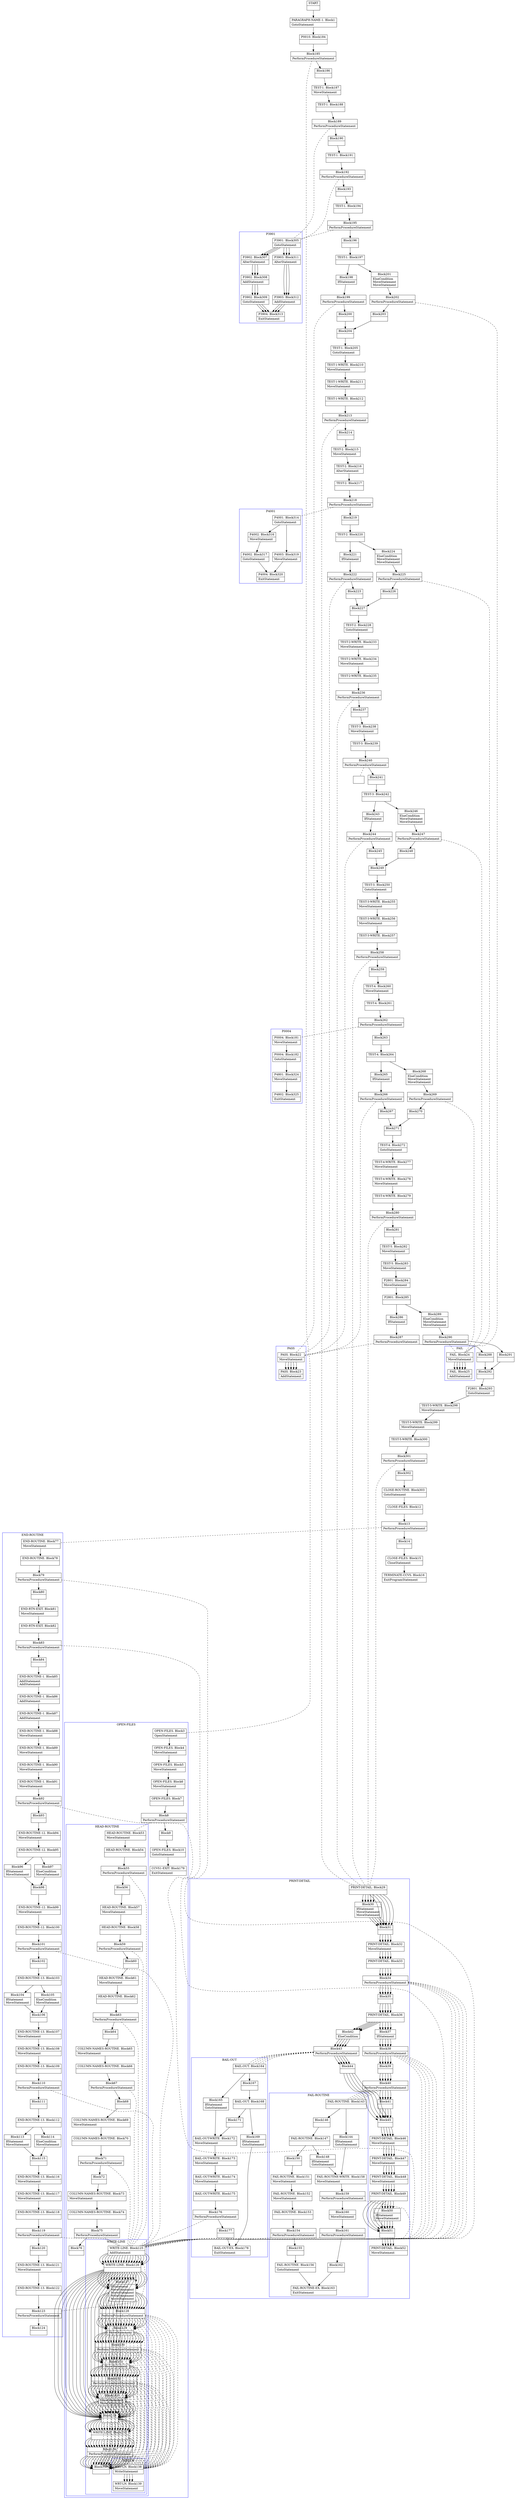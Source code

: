 digraph Cfg {
compound=true;
node [
shape = "record"
]

edge [
arrowtail = "empty"
]
Block0 [
label = "{START|}"
]
Block1 [
label = "{PARAGRAPH-NAME-1. Block1|GotoStatement\l}"
]
Block184 [
label = "{P0010. Block184|}"
]
Block185 [
label = "{Block185|PerformProcedureStatement\l}"
]
subgraph cluster_29{
color = blue;
label = "OPEN-FILES";
Block3 [
label = "{OPEN-FILES. Block3|OpenStatement\l}"
]
Block4 [
label = "{OPEN-FILES. Block4|MoveStatement\l}"
]
Block5 [
label = "{OPEN-FILES. Block5|MoveStatement\l}"
]
Block6 [
label = "{OPEN-FILES. Block6|MoveStatement\l}"
]
Block7 [
label = "{OPEN-FILES. Block7|}"
]
Block8 [
label = "{Block8|PerformProcedureStatement\l}"
]
subgraph cluster_1{
color = blue;
label = "HEAD-ROUTINE";
Block53 [
label = "{HEAD-ROUTINE. Block53|MoveStatement\l}"
]
Block54 [
label = "{HEAD-ROUTINE. Block54|}"
]
Block55 [
label = "{Block55|PerformProcedureStatement\l}"
]
subgraph cluster_7{
color = blue;
label = "WRITE-LINE";
Block125 [
label = "{WRITE-LINE. Block125|AddStatement\l}"
]
Block126 [
label = "{WRITE-LINE. Block126|}"
]
Block127 [
label = "{Block127|IfStatement\lMoveStatement\lMoveStatement\lWriteStatement\lMoveStatement\l}"
]
Block128 [
label = "{Block128|PerformProcedureStatement\l}"
]
subgraph cluster_20{
color = blue;
label = "WRT-LN";
Block138 [
label = "{WRT-LN. Block138|WriteStatement\l}"
]
Block139 [
label = "{WRT-LN. Block139|MoveStatement\l}"
]
Block138 -> Block139

}
Block128 -> Block138 [style=dashed, arrowhead=none]

Block129 [
label = "{Block129|MoveStatement\l}"
]
Block130 [
label = "{Block130|PerformProcedureStatement\l}"
]
subgraph cluster_21{
color = blue;
label = "WRT-LN";
Block138 [
label = "{WRT-LN. Block138|WriteStatement\l}"
]
Block139 [
label = "{WRT-LN. Block139|MoveStatement\l}"
]
Block138 -> Block139

}
Block130 -> Block138 [style=dashed, arrowhead=none]

Block131 [
label = "{Block131|MoveStatement\l}"
]
Block132 [
label = "{Block132|PerformProcedureStatement\l}"
]
subgraph cluster_22{
color = blue;
label = "WRT-LN";
Block138 [
label = "{WRT-LN. Block138|WriteStatement\l}"
]
Block139 [
label = "{WRT-LN. Block139|MoveStatement\l}"
]
Block138 -> Block139

}
Block132 -> Block138 [style=dashed, arrowhead=none]

Block133 [
label = "{Block133|MoveStatement\lMoveStatement\l}"
]
Block134 [
label = "{Block134|}"
]
Block135 [
label = "{WRITE-LINE. Block135|}"
]
Block136 [
label = "{Block136|PerformProcedureStatement\l}"
]
subgraph cluster_23{
color = blue;
label = "WRT-LN";
Block138 [
label = "{WRT-LN. Block138|WriteStatement\l}"
]
Block139 [
label = "{WRT-LN. Block139|MoveStatement\l}"
]
Block138 -> Block139

}
Block136 -> Block138 [style=dashed, arrowhead=none]

Block137 [
label = "{Block137|}"
]
Block125 -> Block126
Block126 -> Block127
Block126 -> Block134
Block127 -> Block128
Block128 -> Block129
Block129 -> Block130
Block130 -> Block131
Block131 -> Block132
Block132 -> Block133
Block133 -> Block134
Block134 -> Block135
Block135 -> Block136
Block136 -> Block137

}
Block55 -> Block125 [style=dashed, arrowhead=none]

Block56 [
label = "{Block56|}"
]
Block57 [
label = "{HEAD-ROUTINE. Block57|MoveStatement\l}"
]
Block58 [
label = "{HEAD-ROUTINE. Block58|}"
]
Block59 [
label = "{Block59|PerformProcedureStatement\l}"
]
subgraph cluster_8{
color = blue;
label = "WRITE-LINE";
Block125 [
label = "{WRITE-LINE. Block125|AddStatement\l}"
]
Block126 [
label = "{WRITE-LINE. Block126|}"
]
Block127 [
label = "{Block127|IfStatement\lMoveStatement\lMoveStatement\lWriteStatement\lMoveStatement\l}"
]
Block128 [
label = "{Block128|PerformProcedureStatement\l}"
]
Block128 -> Block138 [style=dashed, arrowhead=none]

Block129 [
label = "{Block129|MoveStatement\l}"
]
Block130 [
label = "{Block130|PerformProcedureStatement\l}"
]
Block130 -> Block138 [style=dashed, arrowhead=none]

Block131 [
label = "{Block131|MoveStatement\l}"
]
Block132 [
label = "{Block132|PerformProcedureStatement\l}"
]
Block132 -> Block138 [style=dashed, arrowhead=none]

Block133 [
label = "{Block133|MoveStatement\lMoveStatement\l}"
]
Block134 [
label = "{Block134|}"
]
Block135 [
label = "{WRITE-LINE. Block135|}"
]
Block136 [
label = "{Block136|PerformProcedureStatement\l}"
]
Block136 -> Block138 [style=dashed, arrowhead=none]

Block137 [
label = "{Block137|}"
]
Block125 -> Block126
Block126 -> Block127
Block126 -> Block134
Block127 -> Block128
Block128 -> Block129
Block129 -> Block130
Block130 -> Block131
Block131 -> Block132
Block132 -> Block133
Block133 -> Block134
Block134 -> Block135
Block135 -> Block136
Block136 -> Block137

}
Block59 -> Block125 [style=dashed, arrowhead=none]

Block60 [
label = "{Block60|}"
]
Block61 [
label = "{HEAD-ROUTINE. Block61|MoveStatement\l}"
]
Block62 [
label = "{HEAD-ROUTINE. Block62|}"
]
Block63 [
label = "{Block63|PerformProcedureStatement\l}"
]
subgraph cluster_9{
color = blue;
label = "WRITE-LINE";
Block125 [
label = "{WRITE-LINE. Block125|AddStatement\l}"
]
Block126 [
label = "{WRITE-LINE. Block126|}"
]
Block127 [
label = "{Block127|IfStatement\lMoveStatement\lMoveStatement\lWriteStatement\lMoveStatement\l}"
]
Block128 [
label = "{Block128|PerformProcedureStatement\l}"
]
Block128 -> Block138 [style=dashed, arrowhead=none]

Block129 [
label = "{Block129|MoveStatement\l}"
]
Block130 [
label = "{Block130|PerformProcedureStatement\l}"
]
Block130 -> Block138 [style=dashed, arrowhead=none]

Block131 [
label = "{Block131|MoveStatement\l}"
]
Block132 [
label = "{Block132|PerformProcedureStatement\l}"
]
Block132 -> Block138 [style=dashed, arrowhead=none]

Block133 [
label = "{Block133|MoveStatement\lMoveStatement\l}"
]
Block134 [
label = "{Block134|}"
]
Block135 [
label = "{WRITE-LINE. Block135|}"
]
Block136 [
label = "{Block136|PerformProcedureStatement\l}"
]
Block136 -> Block138 [style=dashed, arrowhead=none]

Block137 [
label = "{Block137|}"
]
Block125 -> Block126
Block126 -> Block127
Block126 -> Block134
Block127 -> Block128
Block128 -> Block129
Block129 -> Block130
Block130 -> Block131
Block131 -> Block132
Block132 -> Block133
Block133 -> Block134
Block134 -> Block135
Block135 -> Block136
Block136 -> Block137

}
Block63 -> Block125 [style=dashed, arrowhead=none]

Block64 [
label = "{Block64|}"
]
Block65 [
label = "{COLUMN-NAMES-ROUTINE. Block65|MoveStatement\l}"
]
Block66 [
label = "{COLUMN-NAMES-ROUTINE. Block66|}"
]
Block67 [
label = "{Block67|PerformProcedureStatement\l}"
]
subgraph cluster_10{
color = blue;
label = "WRITE-LINE";
Block125 [
label = "{WRITE-LINE. Block125|AddStatement\l}"
]
Block126 [
label = "{WRITE-LINE. Block126|}"
]
Block127 [
label = "{Block127|IfStatement\lMoveStatement\lMoveStatement\lWriteStatement\lMoveStatement\l}"
]
Block128 [
label = "{Block128|PerformProcedureStatement\l}"
]
Block128 -> Block138 [style=dashed, arrowhead=none]

Block129 [
label = "{Block129|MoveStatement\l}"
]
Block130 [
label = "{Block130|PerformProcedureStatement\l}"
]
Block130 -> Block138 [style=dashed, arrowhead=none]

Block131 [
label = "{Block131|MoveStatement\l}"
]
Block132 [
label = "{Block132|PerformProcedureStatement\l}"
]
Block132 -> Block138 [style=dashed, arrowhead=none]

Block133 [
label = "{Block133|MoveStatement\lMoveStatement\l}"
]
Block134 [
label = "{Block134|}"
]
Block135 [
label = "{WRITE-LINE. Block135|}"
]
Block136 [
label = "{Block136|PerformProcedureStatement\l}"
]
Block136 -> Block138 [style=dashed, arrowhead=none]

Block137 [
label = "{Block137|}"
]
Block125 -> Block126
Block126 -> Block127
Block126 -> Block134
Block127 -> Block128
Block128 -> Block129
Block129 -> Block130
Block130 -> Block131
Block131 -> Block132
Block132 -> Block133
Block133 -> Block134
Block134 -> Block135
Block135 -> Block136
Block136 -> Block137

}
Block67 -> Block125 [style=dashed, arrowhead=none]

Block68 [
label = "{Block68|}"
]
Block69 [
label = "{COLUMN-NAMES-ROUTINE. Block69|MoveStatement\l}"
]
Block70 [
label = "{COLUMN-NAMES-ROUTINE. Block70|}"
]
Block71 [
label = "{Block71|PerformProcedureStatement\l}"
]
subgraph cluster_11{
color = blue;
label = "WRITE-LINE";
Block125 [
label = "{WRITE-LINE. Block125|AddStatement\l}"
]
Block126 [
label = "{WRITE-LINE. Block126|}"
]
Block127 [
label = "{Block127|IfStatement\lMoveStatement\lMoveStatement\lWriteStatement\lMoveStatement\l}"
]
Block128 [
label = "{Block128|PerformProcedureStatement\l}"
]
Block128 -> Block138 [style=dashed, arrowhead=none]

Block129 [
label = "{Block129|MoveStatement\l}"
]
Block130 [
label = "{Block130|PerformProcedureStatement\l}"
]
Block130 -> Block138 [style=dashed, arrowhead=none]

Block131 [
label = "{Block131|MoveStatement\l}"
]
Block132 [
label = "{Block132|PerformProcedureStatement\l}"
]
Block132 -> Block138 [style=dashed, arrowhead=none]

Block133 [
label = "{Block133|MoveStatement\lMoveStatement\l}"
]
Block134 [
label = "{Block134|}"
]
Block135 [
label = "{WRITE-LINE. Block135|}"
]
Block136 [
label = "{Block136|PerformProcedureStatement\l}"
]
Block136 -> Block138 [style=dashed, arrowhead=none]

Block137 [
label = "{Block137|}"
]
Block125 -> Block126
Block126 -> Block127
Block126 -> Block134
Block127 -> Block128
Block128 -> Block129
Block129 -> Block130
Block130 -> Block131
Block131 -> Block132
Block132 -> Block133
Block133 -> Block134
Block134 -> Block135
Block135 -> Block136
Block136 -> Block137

}
Block71 -> Block125 [style=dashed, arrowhead=none]

Block72 [
label = "{Block72|}"
]
Block73 [
label = "{COLUMN-NAMES-ROUTINE. Block73|MoveStatement\l}"
]
Block74 [
label = "{COLUMN-NAMES-ROUTINE. Block74|}"
]
Block75 [
label = "{Block75|PerformProcedureStatement\l}"
]
subgraph cluster_12{
color = blue;
label = "WRITE-LINE";
Block125 [
label = "{WRITE-LINE. Block125|AddStatement\l}"
]
Block126 [
label = "{WRITE-LINE. Block126|}"
]
Block127 [
label = "{Block127|IfStatement\lMoveStatement\lMoveStatement\lWriteStatement\lMoveStatement\l}"
]
Block128 [
label = "{Block128|PerformProcedureStatement\l}"
]
Block128 -> Block138 [style=dashed, arrowhead=none]

Block129 [
label = "{Block129|MoveStatement\l}"
]
Block130 [
label = "{Block130|PerformProcedureStatement\l}"
]
Block130 -> Block138 [style=dashed, arrowhead=none]

Block131 [
label = "{Block131|MoveStatement\l}"
]
Block132 [
label = "{Block132|PerformProcedureStatement\l}"
]
Block132 -> Block138 [style=dashed, arrowhead=none]

Block133 [
label = "{Block133|MoveStatement\lMoveStatement\l}"
]
Block134 [
label = "{Block134|}"
]
Block135 [
label = "{WRITE-LINE. Block135|}"
]
Block136 [
label = "{Block136|PerformProcedureStatement\l}"
]
Block136 -> Block138 [style=dashed, arrowhead=none]

Block137 [
label = "{Block137|}"
]
Block125 -> Block126
Block126 -> Block127
Block126 -> Block134
Block127 -> Block128
Block128 -> Block129
Block129 -> Block130
Block130 -> Block131
Block131 -> Block132
Block132 -> Block133
Block133 -> Block134
Block134 -> Block135
Block135 -> Block136
Block136 -> Block137

}
Block75 -> Block125 [style=dashed, arrowhead=none]

Block76 [
label = "{Block76|}"
]
Block53 -> Block54
Block54 -> Block55
Block55 -> Block56
Block56 -> Block57
Block57 -> Block58
Block58 -> Block59
Block59 -> Block60
Block60 -> Block61
Block61 -> Block62
Block62 -> Block63
Block63 -> Block64
Block64 -> Block65
Block65 -> Block66
Block66 -> Block67
Block67 -> Block68
Block68 -> Block69
Block69 -> Block70
Block70 -> Block71
Block71 -> Block72
Block72 -> Block73
Block73 -> Block74
Block74 -> Block75
Block75 -> Block76

}
Block8 -> Block53 [style=dashed, arrowhead=none]

Block9 [
label = "{Block9|}"
]
Block10 [
label = "{OPEN-FILES. Block10|GotoStatement\l}"
]
Block179 [
label = "{CCVS1-EXIT. Block179|ExitStatement\l}"
]
Block3 -> Block4
Block4 -> Block5
Block5 -> Block6
Block6 -> Block7
Block7 -> Block8
Block8 -> Block9
Block9 -> Block10
Block10 -> Block179

}
Block185 -> Block3 [style=dashed, arrowhead=none]

Block186 [
label = "{Block186|}"
]
Block187 [
label = "{TEST-1. Block187|MoveStatement\l}"
]
Block188 [
label = "{TEST-1. Block188|}"
]
Block189 [
label = "{Block189|PerformProcedureStatement\l}"
]
subgraph cluster_30{
color = blue;
label = "P3901";
Block305 [
label = "{P3901. Block305|GotoStatement\l}"
]
Block307 [
label = "{P3902. Block307|AlterStatement\l}"
]
Block308 [
label = "{P3902. Block308|AddStatement\l}"
]
Block309 [
label = "{P3902. Block309|GotoStatement\l}"
]
Block313 [
label = "{P3904. Block313|ExitStatement\l}"
]
Block311 [
label = "{P3903. Block311|AlterStatement\l}"
]
Block312 [
label = "{P3903. Block312|AddStatement\l}"
]
Block305 -> Block307
Block305 -> Block311
Block307 -> Block308
Block308 -> Block309
Block309 -> Block313
Block311 -> Block312
Block312 -> Block313

}
Block189 -> Block305 [style=dashed, arrowhead=none]

Block190 [
label = "{Block190|}"
]
Block191 [
label = "{TEST-1. Block191|}"
]
Block192 [
label = "{Block192|PerformProcedureStatement\l}"
]
subgraph cluster_31{
color = blue;
label = "P3901";
Block305 [
label = "{P3901. Block305|GotoStatement\l}"
]
Block307 [
label = "{P3902. Block307|AlterStatement\l}"
]
Block308 [
label = "{P3902. Block308|AddStatement\l}"
]
Block309 [
label = "{P3902. Block309|GotoStatement\l}"
]
Block313 [
label = "{P3904. Block313|ExitStatement\l}"
]
Block311 [
label = "{P3903. Block311|AlterStatement\l}"
]
Block312 [
label = "{P3903. Block312|AddStatement\l}"
]
Block305 -> Block307
Block305 -> Block311
Block307 -> Block308
Block308 -> Block309
Block309 -> Block313
Block311 -> Block312
Block312 -> Block313

}
Block192 -> Block305 [style=dashed, arrowhead=none]

Block193 [
label = "{Block193|}"
]
Block194 [
label = "{TEST-1. Block194|}"
]
Block195 [
label = "{Block195|PerformProcedureStatement\l}"
]
subgraph cluster_32{
color = blue;
label = "P3901";
Block305 [
label = "{P3901. Block305|GotoStatement\l}"
]
Block307 [
label = "{P3902. Block307|AlterStatement\l}"
]
Block308 [
label = "{P3902. Block308|AddStatement\l}"
]
Block309 [
label = "{P3902. Block309|GotoStatement\l}"
]
Block313 [
label = "{P3904. Block313|ExitStatement\l}"
]
Block311 [
label = "{P3903. Block311|AlterStatement\l}"
]
Block312 [
label = "{P3903. Block312|AddStatement\l}"
]
Block305 -> Block307
Block305 -> Block311
Block307 -> Block308
Block308 -> Block309
Block309 -> Block313
Block311 -> Block312
Block312 -> Block313

}
Block195 -> Block305 [style=dashed, arrowhead=none]

Block196 [
label = "{Block196|}"
]
Block197 [
label = "{TEST-1. Block197|}"
]
Block198 [
label = "{Block198|IfStatement\l}"
]
Block199 [
label = "{Block199|PerformProcedureStatement\l}"
]
subgraph cluster_33{
color = blue;
label = "PASS";
Block22 [
label = "{PASS. Block22|MoveStatement\l}"
]
Block23 [
label = "{PASS. Block23|AddStatement\l}"
]
Block22 -> Block23

}
Block199 -> Block22 [style=dashed, arrowhead=none]

Block200 [
label = "{Block200|}"
]
Block204 [
label = "{Block204|}"
]
Block205 [
label = "{TEST-1. Block205|GotoStatement\l}"
]
Block210 [
label = "{TEST-1-WRITE. Block210|MoveStatement\l}"
]
Block211 [
label = "{TEST-1-WRITE. Block211|MoveStatement\l}"
]
Block212 [
label = "{TEST-1-WRITE. Block212|}"
]
Block213 [
label = "{Block213|PerformProcedureStatement\l}"
]
subgraph cluster_36{
color = blue;
label = "PRINT-DETAIL";
Block29 [
label = "{PRINT-DETAIL. Block29|}"
]
Block30 [
label = "{Block30|IfStatement\lMoveStatement\lMoveStatement\l}"
]
Block31 [
label = "{Block31|}"
]
Block32 [
label = "{PRINT-DETAIL. Block32|MoveStatement\l}"
]
Block33 [
label = "{PRINT-DETAIL. Block33|}"
]
Block34 [
label = "{Block34|PerformProcedureStatement\l}"
]
subgraph cluster_3{
color = blue;
label = "WRITE-LINE";
Block125 [
label = "{WRITE-LINE. Block125|AddStatement\l}"
]
Block126 [
label = "{WRITE-LINE. Block126|}"
]
Block127 [
label = "{Block127|IfStatement\lMoveStatement\lMoveStatement\lWriteStatement\lMoveStatement\l}"
]
Block128 [
label = "{Block128|PerformProcedureStatement\l}"
]
Block128 -> Block138 [style=dashed, arrowhead=none]

Block129 [
label = "{Block129|MoveStatement\l}"
]
Block130 [
label = "{Block130|PerformProcedureStatement\l}"
]
Block130 -> Block138 [style=dashed, arrowhead=none]

Block131 [
label = "{Block131|MoveStatement\l}"
]
Block132 [
label = "{Block132|PerformProcedureStatement\l}"
]
Block132 -> Block138 [style=dashed, arrowhead=none]

Block133 [
label = "{Block133|MoveStatement\lMoveStatement\l}"
]
Block134 [
label = "{Block134|}"
]
Block135 [
label = "{WRITE-LINE. Block135|}"
]
Block136 [
label = "{Block136|PerformProcedureStatement\l}"
]
Block136 -> Block138 [style=dashed, arrowhead=none]

Block137 [
label = "{Block137|}"
]
Block125 -> Block126
Block126 -> Block127
Block126 -> Block134
Block127 -> Block128
Block128 -> Block129
Block129 -> Block130
Block130 -> Block131
Block131 -> Block132
Block132 -> Block133
Block133 -> Block134
Block134 -> Block135
Block135 -> Block136
Block136 -> Block137

}
Block34 -> Block125 [style=dashed, arrowhead=none]

Block35 [
label = "{Block35|}"
]
Block36 [
label = "{PRINT-DETAIL. Block36|}"
]
Block37 [
label = "{Block37|IfStatement\l}"
]
Block38 [
label = "{Block38|PerformProcedureStatement\l}"
]
subgraph cluster_4{
color = blue;
label = "WRITE-LINE";
Block125 [
label = "{WRITE-LINE. Block125|AddStatement\l}"
]
Block126 [
label = "{WRITE-LINE. Block126|}"
]
Block127 [
label = "{Block127|IfStatement\lMoveStatement\lMoveStatement\lWriteStatement\lMoveStatement\l}"
]
Block128 [
label = "{Block128|PerformProcedureStatement\l}"
]
Block128 -> Block138 [style=dashed, arrowhead=none]

Block129 [
label = "{Block129|MoveStatement\l}"
]
Block130 [
label = "{Block130|PerformProcedureStatement\l}"
]
Block130 -> Block138 [style=dashed, arrowhead=none]

Block131 [
label = "{Block131|MoveStatement\l}"
]
Block132 [
label = "{Block132|PerformProcedureStatement\l}"
]
Block132 -> Block138 [style=dashed, arrowhead=none]

Block133 [
label = "{Block133|MoveStatement\lMoveStatement\l}"
]
Block134 [
label = "{Block134|}"
]
Block135 [
label = "{WRITE-LINE. Block135|}"
]
Block136 [
label = "{Block136|PerformProcedureStatement\l}"
]
Block136 -> Block138 [style=dashed, arrowhead=none]

Block137 [
label = "{Block137|}"
]
Block125 -> Block126
Block126 -> Block127
Block126 -> Block134
Block127 -> Block128
Block128 -> Block129
Block129 -> Block130
Block130 -> Block131
Block131 -> Block132
Block132 -> Block133
Block133 -> Block134
Block134 -> Block135
Block135 -> Block136
Block136 -> Block137

}
Block38 -> Block125 [style=dashed, arrowhead=none]

Block39 [
label = "{Block39|}"
]
Block40 [
label = "{Block40|PerformProcedureStatement\l}"
]
subgraph cluster_5{
color = blue;
label = "FAIL-ROUTINE";
Block143 [
label = "{FAIL-ROUTINE. Block143|}"
]
Block144 [
label = "{Block144|IfStatement\lGotoStatement\l}"
]
Block158 [
label = "{FAIL-ROUTINE-WRITE. Block158|MoveStatement\l}"
]
Block159 [
label = "{Block159|PerformProcedureStatement\l}"
]
subgraph cluster_26{
color = blue;
label = "WRITE-LINE";
Block125 [
label = "{WRITE-LINE. Block125|AddStatement\l}"
]
Block126 [
label = "{WRITE-LINE. Block126|}"
]
Block127 [
label = "{Block127|IfStatement\lMoveStatement\lMoveStatement\lWriteStatement\lMoveStatement\l}"
]
Block128 [
label = "{Block128|PerformProcedureStatement\l}"
]
Block128 -> Block138 [style=dashed, arrowhead=none]

Block129 [
label = "{Block129|MoveStatement\l}"
]
Block130 [
label = "{Block130|PerformProcedureStatement\l}"
]
Block130 -> Block138 [style=dashed, arrowhead=none]

Block131 [
label = "{Block131|MoveStatement\l}"
]
Block132 [
label = "{Block132|PerformProcedureStatement\l}"
]
Block132 -> Block138 [style=dashed, arrowhead=none]

Block133 [
label = "{Block133|MoveStatement\lMoveStatement\l}"
]
Block134 [
label = "{Block134|}"
]
Block135 [
label = "{WRITE-LINE. Block135|}"
]
Block136 [
label = "{Block136|PerformProcedureStatement\l}"
]
Block136 -> Block138 [style=dashed, arrowhead=none]

Block137 [
label = "{Block137|}"
]
Block125 -> Block126
Block126 -> Block127
Block126 -> Block134
Block127 -> Block128
Block128 -> Block129
Block129 -> Block130
Block130 -> Block131
Block131 -> Block132
Block132 -> Block133
Block133 -> Block134
Block134 -> Block135
Block135 -> Block136
Block136 -> Block137

}
Block159 -> Block125 [style=dashed, arrowhead=none]

Block160 [
label = "{Block160|MoveStatement\l}"
]
Block161 [
label = "{Block161|PerformProcedureStatement\l}"
]
subgraph cluster_27{
color = blue;
label = "WRITE-LINE";
Block125 [
label = "{WRITE-LINE. Block125|AddStatement\l}"
]
Block126 [
label = "{WRITE-LINE. Block126|}"
]
Block127 [
label = "{Block127|IfStatement\lMoveStatement\lMoveStatement\lWriteStatement\lMoveStatement\l}"
]
Block128 [
label = "{Block128|PerformProcedureStatement\l}"
]
Block128 -> Block138 [style=dashed, arrowhead=none]

Block129 [
label = "{Block129|MoveStatement\l}"
]
Block130 [
label = "{Block130|PerformProcedureStatement\l}"
]
Block130 -> Block138 [style=dashed, arrowhead=none]

Block131 [
label = "{Block131|MoveStatement\l}"
]
Block132 [
label = "{Block132|PerformProcedureStatement\l}"
]
Block132 -> Block138 [style=dashed, arrowhead=none]

Block133 [
label = "{Block133|MoveStatement\lMoveStatement\l}"
]
Block134 [
label = "{Block134|}"
]
Block135 [
label = "{WRITE-LINE. Block135|}"
]
Block136 [
label = "{Block136|PerformProcedureStatement\l}"
]
Block136 -> Block138 [style=dashed, arrowhead=none]

Block137 [
label = "{Block137|}"
]
Block125 -> Block126
Block126 -> Block127
Block126 -> Block134
Block127 -> Block128
Block128 -> Block129
Block129 -> Block130
Block130 -> Block131
Block131 -> Block132
Block132 -> Block133
Block133 -> Block134
Block134 -> Block135
Block135 -> Block136
Block136 -> Block137

}
Block161 -> Block125 [style=dashed, arrowhead=none]

Block162 [
label = "{Block162|}"
]
Block163 [
label = "{FAIL-ROUTINE-EX. Block163|ExitStatement\l}"
]
Block146 [
label = "{Block146|}"
]
Block147 [
label = "{FAIL-ROUTINE. Block147|}"
]
Block148 [
label = "{Block148|IfStatement\lGotoStatement\l}"
]
Block150 [
label = "{Block150|}"
]
Block151 [
label = "{FAIL-ROUTINE. Block151|MoveStatement\l}"
]
Block152 [
label = "{FAIL-ROUTINE. Block152|MoveStatement\l}"
]
Block153 [
label = "{FAIL-ROUTINE. Block153|}"
]
Block154 [
label = "{Block154|PerformProcedureStatement\l}"
]
subgraph cluster_25{
color = blue;
label = "WRITE-LINE";
Block125 [
label = "{WRITE-LINE. Block125|AddStatement\l}"
]
Block126 [
label = "{WRITE-LINE. Block126|}"
]
Block127 [
label = "{Block127|IfStatement\lMoveStatement\lMoveStatement\lWriteStatement\lMoveStatement\l}"
]
Block128 [
label = "{Block128|PerformProcedureStatement\l}"
]
Block128 -> Block138 [style=dashed, arrowhead=none]

Block129 [
label = "{Block129|MoveStatement\l}"
]
Block130 [
label = "{Block130|PerformProcedureStatement\l}"
]
Block130 -> Block138 [style=dashed, arrowhead=none]

Block131 [
label = "{Block131|MoveStatement\l}"
]
Block132 [
label = "{Block132|PerformProcedureStatement\l}"
]
Block132 -> Block138 [style=dashed, arrowhead=none]

Block133 [
label = "{Block133|MoveStatement\lMoveStatement\l}"
]
Block134 [
label = "{Block134|}"
]
Block135 [
label = "{WRITE-LINE. Block135|}"
]
Block136 [
label = "{Block136|PerformProcedureStatement\l}"
]
Block136 -> Block138 [style=dashed, arrowhead=none]

Block137 [
label = "{Block137|}"
]
Block125 -> Block126
Block126 -> Block127
Block126 -> Block134
Block127 -> Block128
Block128 -> Block129
Block129 -> Block130
Block130 -> Block131
Block131 -> Block132
Block132 -> Block133
Block133 -> Block134
Block134 -> Block135
Block135 -> Block136
Block136 -> Block137

}
Block154 -> Block125 [style=dashed, arrowhead=none]

Block155 [
label = "{Block155|}"
]
Block156 [
label = "{FAIL-ROUTINE. Block156|GotoStatement\l}"
]
Block143 -> Block144
Block143 -> Block146
Block144 -> Block158
Block158 -> Block159
Block159 -> Block160
Block160 -> Block161
Block161 -> Block162
Block162 -> Block163
Block146 -> Block147
Block147 -> Block148
Block147 -> Block150
Block148 -> Block158
Block150 -> Block151
Block151 -> Block152
Block152 -> Block153
Block153 -> Block154
Block154 -> Block155
Block155 -> Block156
Block156 -> Block163

}
Block40 -> Block143 [style=dashed, arrowhead=none]

Block41 [
label = "{Block41|}"
]
Block45 [
label = "{Block45|}"
]
Block46 [
label = "{PRINT-DETAIL. Block46|MoveStatement\l}"
]
Block47 [
label = "{PRINT-DETAIL. Block47|MoveStatement\l}"
]
Block48 [
label = "{PRINT-DETAIL. Block48|MoveStatement\l}"
]
Block49 [
label = "{PRINT-DETAIL. Block49|}"
]
Block50 [
label = "{Block50|IfStatement\lMoveStatement\l}"
]
Block51 [
label = "{Block51|}"
]
Block52 [
label = "{PRINT-DETAIL. Block52|MoveStatement\l}"
]
Block42 [
label = "{Block42|ElseCondition\l}"
]
Block43 [
label = "{Block43|PerformProcedureStatement\l}"
]
subgraph cluster_6{
color = blue;
label = "BAIL-OUT";
Block164 [
label = "{BAIL-OUT. Block164|}"
]
Block165 [
label = "{Block165|IfStatement\lGotoStatement\l}"
]
Block172 [
label = "{BAIL-OUT-WRITE. Block172|MoveStatement\l}"
]
Block173 [
label = "{BAIL-OUT-WRITE. Block173|MoveStatement\l}"
]
Block174 [
label = "{BAIL-OUT-WRITE. Block174|MoveStatement\l}"
]
Block175 [
label = "{BAIL-OUT-WRITE. Block175|}"
]
Block176 [
label = "{Block176|PerformProcedureStatement\l}"
]
subgraph cluster_28{
color = blue;
label = "WRITE-LINE";
Block125 [
label = "{WRITE-LINE. Block125|AddStatement\l}"
]
Block126 [
label = "{WRITE-LINE. Block126|}"
]
Block127 [
label = "{Block127|IfStatement\lMoveStatement\lMoveStatement\lWriteStatement\lMoveStatement\l}"
]
Block128 [
label = "{Block128|PerformProcedureStatement\l}"
]
Block128 -> Block138 [style=dashed, arrowhead=none]

Block129 [
label = "{Block129|MoveStatement\l}"
]
Block130 [
label = "{Block130|PerformProcedureStatement\l}"
]
Block130 -> Block138 [style=dashed, arrowhead=none]

Block131 [
label = "{Block131|MoveStatement\l}"
]
Block132 [
label = "{Block132|PerformProcedureStatement\l}"
]
Block132 -> Block138 [style=dashed, arrowhead=none]

Block133 [
label = "{Block133|MoveStatement\lMoveStatement\l}"
]
Block134 [
label = "{Block134|}"
]
Block135 [
label = "{WRITE-LINE. Block135|}"
]
Block136 [
label = "{Block136|PerformProcedureStatement\l}"
]
Block136 -> Block138 [style=dashed, arrowhead=none]

Block137 [
label = "{Block137|}"
]
Block125 -> Block126
Block126 -> Block127
Block126 -> Block134
Block127 -> Block128
Block128 -> Block129
Block129 -> Block130
Block130 -> Block131
Block131 -> Block132
Block132 -> Block133
Block133 -> Block134
Block134 -> Block135
Block135 -> Block136
Block136 -> Block137

}
Block176 -> Block125 [style=dashed, arrowhead=none]

Block177 [
label = "{Block177|}"
]
Block178 [
label = "{BAIL-OUT-EX. Block178|ExitStatement\l}"
]
Block167 [
label = "{Block167|}"
]
Block168 [
label = "{BAIL-OUT. Block168|}"
]
Block169 [
label = "{Block169|IfStatement\lGotoStatement\l}"
]
Block171 [
label = "{Block171|}"
]
Block164 -> Block165
Block164 -> Block167
Block165 -> Block172
Block172 -> Block173
Block173 -> Block174
Block174 -> Block175
Block175 -> Block176
Block176 -> Block177
Block177 -> Block178
Block167 -> Block168
Block168 -> Block169
Block168 -> Block171
Block169 -> Block178
Block171 -> Block172

}
Block43 -> Block164 [style=dashed, arrowhead=none]

Block44 [
label = "{Block44|}"
]
Block29 -> Block30
Block29 -> Block31
Block30 -> Block31
Block31 -> Block32
Block32 -> Block33
Block33 -> Block34
Block34 -> Block35
Block35 -> Block36
Block36 -> Block37
Block36 -> Block42
Block37 -> Block38
Block38 -> Block39
Block39 -> Block40
Block40 -> Block41
Block41 -> Block45
Block45 -> Block46
Block46 -> Block47
Block47 -> Block48
Block48 -> Block49
Block49 -> Block50
Block49 -> Block51
Block50 -> Block51
Block51 -> Block52
Block42 -> Block43
Block43 -> Block44
Block44 -> Block45

}
Block213 -> Block29 [style=dashed, arrowhead=none]

Block214 [
label = "{Block214|}"
]
Block215 [
label = "{TEST-2. Block215|MoveStatement\l}"
]
Block216 [
label = "{TEST-2. Block216|AlterStatement\l}"
]
Block217 [
label = "{TEST-2. Block217|}"
]
Block218 [
label = "{Block218|PerformProcedureStatement\l}"
]
subgraph cluster_37{
color = blue;
label = "P4001";
Block314 [
label = "{P4001. Block314|GotoStatement\l}"
]
Block316 [
label = "{P4002. Block316|MoveStatement\l}"
]
Block317 [
label = "{P4002. Block317|GotoStatement\l}"
]
Block320 [
label = "{P4004. Block320|ExitStatement\l}"
]
Block319 [
label = "{P4003. Block319|MoveStatement\l}"
]
Block314 -> Block316
Block314 -> Block319
Block316 -> Block317
Block317 -> Block320
Block319 -> Block320

}
Block218 -> Block314 [style=dashed, arrowhead=none]

Block219 [
label = "{Block219|}"
]
Block220 [
label = "{TEST-2. Block220|}"
]
Block221 [
label = "{Block221|IfStatement\l}"
]
Block222 [
label = "{Block222|PerformProcedureStatement\l}"
]
subgraph cluster_38{
color = blue;
label = "PASS";
Block22 [
label = "{PASS. Block22|MoveStatement\l}"
]
Block23 [
label = "{PASS. Block23|AddStatement\l}"
]
Block22 -> Block23

}
Block222 -> Block22 [style=dashed, arrowhead=none]

Block223 [
label = "{Block223|}"
]
Block227 [
label = "{Block227|}"
]
Block228 [
label = "{TEST-2. Block228|GotoStatement\l}"
]
Block233 [
label = "{TEST-2-WRITE. Block233|MoveStatement\l}"
]
Block234 [
label = "{TEST-2-WRITE. Block234|MoveStatement\l}"
]
Block235 [
label = "{TEST-2-WRITE. Block235|}"
]
Block236 [
label = "{Block236|PerformProcedureStatement\l}"
]
subgraph cluster_41{
color = blue;
label = "PRINT-DETAIL";
Block29 [
label = "{PRINT-DETAIL. Block29|}"
]
Block30 [
label = "{Block30|IfStatement\lMoveStatement\lMoveStatement\l}"
]
Block31 [
label = "{Block31|}"
]
Block32 [
label = "{PRINT-DETAIL. Block32|MoveStatement\l}"
]
Block33 [
label = "{PRINT-DETAIL. Block33|}"
]
Block34 [
label = "{Block34|PerformProcedureStatement\l}"
]
Block34 -> Block125 [style=dashed, arrowhead=none]

Block35 [
label = "{Block35|}"
]
Block36 [
label = "{PRINT-DETAIL. Block36|}"
]
Block37 [
label = "{Block37|IfStatement\l}"
]
Block38 [
label = "{Block38|PerformProcedureStatement\l}"
]
Block38 -> Block125 [style=dashed, arrowhead=none]

Block39 [
label = "{Block39|}"
]
Block40 [
label = "{Block40|PerformProcedureStatement\l}"
]
Block40 -> Block143 [style=dashed, arrowhead=none]

Block41 [
label = "{Block41|}"
]
Block45 [
label = "{Block45|}"
]
Block46 [
label = "{PRINT-DETAIL. Block46|MoveStatement\l}"
]
Block47 [
label = "{PRINT-DETAIL. Block47|MoveStatement\l}"
]
Block48 [
label = "{PRINT-DETAIL. Block48|MoveStatement\l}"
]
Block49 [
label = "{PRINT-DETAIL. Block49|}"
]
Block50 [
label = "{Block50|IfStatement\lMoveStatement\l}"
]
Block51 [
label = "{Block51|}"
]
Block52 [
label = "{PRINT-DETAIL. Block52|MoveStatement\l}"
]
Block42 [
label = "{Block42|ElseCondition\l}"
]
Block43 [
label = "{Block43|PerformProcedureStatement\l}"
]
Block43 -> Block164 [style=dashed, arrowhead=none]

Block44 [
label = "{Block44|}"
]
Block29 -> Block30
Block29 -> Block31
Block30 -> Block31
Block31 -> Block32
Block32 -> Block33
Block33 -> Block34
Block34 -> Block35
Block35 -> Block36
Block36 -> Block37
Block36 -> Block42
Block37 -> Block38
Block38 -> Block39
Block39 -> Block40
Block40 -> Block41
Block41 -> Block45
Block45 -> Block46
Block46 -> Block47
Block47 -> Block48
Block48 -> Block49
Block49 -> Block50
Block49 -> Block51
Block50 -> Block51
Block51 -> Block52
Block42 -> Block43
Block43 -> Block44
Block44 -> Block45

}
Block236 -> Block29 [style=dashed, arrowhead=none]

Block237 [
label = "{Block237|}"
]
Block238 [
label = "{TEST-3. Block238|MoveStatement\l}"
]
Block239 [
label = "{TEST-3. Block239|}"
]
Block240 [
label = "{Block240|PerformProcedureStatement\l}"
]
subgraph cluster_42{
color = blue;
}
Block240 -> "" [style=dashed, arrowhead=none]

Block241 [
label = "{Block241|}"
]
Block242 [
label = "{TEST-3. Block242|}"
]
Block243 [
label = "{Block243|IfStatement\l}"
]
Block244 [
label = "{Block244|PerformProcedureStatement\l}"
]
subgraph cluster_43{
color = blue;
label = "PASS";
Block22 [
label = "{PASS. Block22|MoveStatement\l}"
]
Block23 [
label = "{PASS. Block23|AddStatement\l}"
]
Block22 -> Block23

}
Block244 -> Block22 [style=dashed, arrowhead=none]

Block245 [
label = "{Block245|}"
]
Block249 [
label = "{Block249|}"
]
Block250 [
label = "{TEST-3. Block250|GotoStatement\l}"
]
Block255 [
label = "{TEST-3-WRITE. Block255|MoveStatement\l}"
]
Block256 [
label = "{TEST-3-WRITE. Block256|MoveStatement\l}"
]
Block257 [
label = "{TEST-3-WRITE. Block257|}"
]
Block258 [
label = "{Block258|PerformProcedureStatement\l}"
]
subgraph cluster_46{
color = blue;
label = "PRINT-DETAIL";
Block29 [
label = "{PRINT-DETAIL. Block29|}"
]
Block30 [
label = "{Block30|IfStatement\lMoveStatement\lMoveStatement\l}"
]
Block31 [
label = "{Block31|}"
]
Block32 [
label = "{PRINT-DETAIL. Block32|MoveStatement\l}"
]
Block33 [
label = "{PRINT-DETAIL. Block33|}"
]
Block34 [
label = "{Block34|PerformProcedureStatement\l}"
]
Block34 -> Block125 [style=dashed, arrowhead=none]

Block35 [
label = "{Block35|}"
]
Block36 [
label = "{PRINT-DETAIL. Block36|}"
]
Block37 [
label = "{Block37|IfStatement\l}"
]
Block38 [
label = "{Block38|PerformProcedureStatement\l}"
]
Block38 -> Block125 [style=dashed, arrowhead=none]

Block39 [
label = "{Block39|}"
]
Block40 [
label = "{Block40|PerformProcedureStatement\l}"
]
Block40 -> Block143 [style=dashed, arrowhead=none]

Block41 [
label = "{Block41|}"
]
Block45 [
label = "{Block45|}"
]
Block46 [
label = "{PRINT-DETAIL. Block46|MoveStatement\l}"
]
Block47 [
label = "{PRINT-DETAIL. Block47|MoveStatement\l}"
]
Block48 [
label = "{PRINT-DETAIL. Block48|MoveStatement\l}"
]
Block49 [
label = "{PRINT-DETAIL. Block49|}"
]
Block50 [
label = "{Block50|IfStatement\lMoveStatement\l}"
]
Block51 [
label = "{Block51|}"
]
Block52 [
label = "{PRINT-DETAIL. Block52|MoveStatement\l}"
]
Block42 [
label = "{Block42|ElseCondition\l}"
]
Block43 [
label = "{Block43|PerformProcedureStatement\l}"
]
Block43 -> Block164 [style=dashed, arrowhead=none]

Block44 [
label = "{Block44|}"
]
Block29 -> Block30
Block29 -> Block31
Block30 -> Block31
Block31 -> Block32
Block32 -> Block33
Block33 -> Block34
Block34 -> Block35
Block35 -> Block36
Block36 -> Block37
Block36 -> Block42
Block37 -> Block38
Block38 -> Block39
Block39 -> Block40
Block40 -> Block41
Block41 -> Block45
Block45 -> Block46
Block46 -> Block47
Block47 -> Block48
Block48 -> Block49
Block49 -> Block50
Block49 -> Block51
Block50 -> Block51
Block51 -> Block52
Block42 -> Block43
Block43 -> Block44
Block44 -> Block45

}
Block258 -> Block29 [style=dashed, arrowhead=none]

Block259 [
label = "{Block259|}"
]
Block260 [
label = "{TEST-4. Block260|MoveStatement\l}"
]
Block261 [
label = "{TEST-4. Block261|}"
]
Block262 [
label = "{Block262|PerformProcedureStatement\l}"
]
subgraph cluster_47{
color = blue;
label = "P0004";
Block181 [
label = "{P0004. Block181|MoveStatement\l}"
]
Block182 [
label = "{P0004. Block182|GotoStatement\l}"
]
Block324 [
label = "{P4801. Block324|MoveStatement\l}"
]
Block325 [
label = "{P4802. Block325|ExitStatement\l}"
]
Block181 -> Block182
Block182 -> Block324
Block324 -> Block325

}
Block262 -> Block181 [style=dashed, arrowhead=none]

Block263 [
label = "{Block263|}"
]
Block264 [
label = "{TEST-4. Block264|}"
]
Block265 [
label = "{Block265|IfStatement\l}"
]
Block266 [
label = "{Block266|PerformProcedureStatement\l}"
]
subgraph cluster_48{
color = blue;
label = "PASS";
Block22 [
label = "{PASS. Block22|MoveStatement\l}"
]
Block23 [
label = "{PASS. Block23|AddStatement\l}"
]
Block22 -> Block23

}
Block266 -> Block22 [style=dashed, arrowhead=none]

Block267 [
label = "{Block267|}"
]
Block271 [
label = "{Block271|}"
]
Block272 [
label = "{TEST-4. Block272|GotoStatement\l}"
]
Block277 [
label = "{TEST-4-WRITE. Block277|MoveStatement\l}"
]
Block278 [
label = "{TEST-4-WRITE. Block278|MoveStatement\l}"
]
Block279 [
label = "{TEST-4-WRITE. Block279|}"
]
Block280 [
label = "{Block280|PerformProcedureStatement\l}"
]
subgraph cluster_51{
color = blue;
label = "PRINT-DETAIL";
Block29 [
label = "{PRINT-DETAIL. Block29|}"
]
Block30 [
label = "{Block30|IfStatement\lMoveStatement\lMoveStatement\l}"
]
Block31 [
label = "{Block31|}"
]
Block32 [
label = "{PRINT-DETAIL. Block32|MoveStatement\l}"
]
Block33 [
label = "{PRINT-DETAIL. Block33|}"
]
Block34 [
label = "{Block34|PerformProcedureStatement\l}"
]
Block34 -> Block125 [style=dashed, arrowhead=none]

Block35 [
label = "{Block35|}"
]
Block36 [
label = "{PRINT-DETAIL. Block36|}"
]
Block37 [
label = "{Block37|IfStatement\l}"
]
Block38 [
label = "{Block38|PerformProcedureStatement\l}"
]
Block38 -> Block125 [style=dashed, arrowhead=none]

Block39 [
label = "{Block39|}"
]
Block40 [
label = "{Block40|PerformProcedureStatement\l}"
]
Block40 -> Block143 [style=dashed, arrowhead=none]

Block41 [
label = "{Block41|}"
]
Block45 [
label = "{Block45|}"
]
Block46 [
label = "{PRINT-DETAIL. Block46|MoveStatement\l}"
]
Block47 [
label = "{PRINT-DETAIL. Block47|MoveStatement\l}"
]
Block48 [
label = "{PRINT-DETAIL. Block48|MoveStatement\l}"
]
Block49 [
label = "{PRINT-DETAIL. Block49|}"
]
Block50 [
label = "{Block50|IfStatement\lMoveStatement\l}"
]
Block51 [
label = "{Block51|}"
]
Block52 [
label = "{PRINT-DETAIL. Block52|MoveStatement\l}"
]
Block42 [
label = "{Block42|ElseCondition\l}"
]
Block43 [
label = "{Block43|PerformProcedureStatement\l}"
]
Block43 -> Block164 [style=dashed, arrowhead=none]

Block44 [
label = "{Block44|}"
]
Block29 -> Block30
Block29 -> Block31
Block30 -> Block31
Block31 -> Block32
Block32 -> Block33
Block33 -> Block34
Block34 -> Block35
Block35 -> Block36
Block36 -> Block37
Block36 -> Block42
Block37 -> Block38
Block38 -> Block39
Block39 -> Block40
Block40 -> Block41
Block41 -> Block45
Block45 -> Block46
Block46 -> Block47
Block47 -> Block48
Block48 -> Block49
Block49 -> Block50
Block49 -> Block51
Block50 -> Block51
Block51 -> Block52
Block42 -> Block43
Block43 -> Block44
Block44 -> Block45

}
Block280 -> Block29 [style=dashed, arrowhead=none]

Block281 [
label = "{Block281|}"
]
Block282 [
label = "{TEST-5. Block282|MoveStatement\l}"
]
Block283 [
label = "{TEST-5. Block283|MoveStatement\l}"
]
Block284 [
label = "{P2801. Block284|MoveStatement\l}"
]
Block285 [
label = "{P2801. Block285|}"
]
Block286 [
label = "{Block286|IfStatement\l}"
]
Block287 [
label = "{Block287|PerformProcedureStatement\l}"
]
subgraph cluster_52{
color = blue;
label = "PASS";
Block22 [
label = "{PASS. Block22|MoveStatement\l}"
]
Block23 [
label = "{PASS. Block23|AddStatement\l}"
]
Block22 -> Block23

}
Block287 -> Block22 [style=dashed, arrowhead=none]

Block288 [
label = "{Block288|}"
]
Block292 [
label = "{Block292|}"
]
Block293 [
label = "{P2801. Block293|GotoStatement\l}"
]
Block298 [
label = "{TEST-5-WRITE. Block298|MoveStatement\l}"
]
Block299 [
label = "{TEST-5-WRITE. Block299|MoveStatement\l}"
]
Block300 [
label = "{TEST-5-WRITE. Block300|}"
]
Block301 [
label = "{Block301|PerformProcedureStatement\l}"
]
subgraph cluster_55{
color = blue;
label = "PRINT-DETAIL";
Block29 [
label = "{PRINT-DETAIL. Block29|}"
]
Block30 [
label = "{Block30|IfStatement\lMoveStatement\lMoveStatement\l}"
]
Block31 [
label = "{Block31|}"
]
Block32 [
label = "{PRINT-DETAIL. Block32|MoveStatement\l}"
]
Block33 [
label = "{PRINT-DETAIL. Block33|}"
]
Block34 [
label = "{Block34|PerformProcedureStatement\l}"
]
Block34 -> Block125 [style=dashed, arrowhead=none]

Block35 [
label = "{Block35|}"
]
Block36 [
label = "{PRINT-DETAIL. Block36|}"
]
Block37 [
label = "{Block37|IfStatement\l}"
]
Block38 [
label = "{Block38|PerformProcedureStatement\l}"
]
Block38 -> Block125 [style=dashed, arrowhead=none]

Block39 [
label = "{Block39|}"
]
Block40 [
label = "{Block40|PerformProcedureStatement\l}"
]
Block40 -> Block143 [style=dashed, arrowhead=none]

Block41 [
label = "{Block41|}"
]
Block45 [
label = "{Block45|}"
]
Block46 [
label = "{PRINT-DETAIL. Block46|MoveStatement\l}"
]
Block47 [
label = "{PRINT-DETAIL. Block47|MoveStatement\l}"
]
Block48 [
label = "{PRINT-DETAIL. Block48|MoveStatement\l}"
]
Block49 [
label = "{PRINT-DETAIL. Block49|}"
]
Block50 [
label = "{Block50|IfStatement\lMoveStatement\l}"
]
Block51 [
label = "{Block51|}"
]
Block52 [
label = "{PRINT-DETAIL. Block52|MoveStatement\l}"
]
Block42 [
label = "{Block42|ElseCondition\l}"
]
Block43 [
label = "{Block43|PerformProcedureStatement\l}"
]
Block43 -> Block164 [style=dashed, arrowhead=none]

Block44 [
label = "{Block44|}"
]
Block29 -> Block30
Block29 -> Block31
Block30 -> Block31
Block31 -> Block32
Block32 -> Block33
Block33 -> Block34
Block34 -> Block35
Block35 -> Block36
Block36 -> Block37
Block36 -> Block42
Block37 -> Block38
Block38 -> Block39
Block39 -> Block40
Block40 -> Block41
Block41 -> Block45
Block45 -> Block46
Block46 -> Block47
Block47 -> Block48
Block48 -> Block49
Block49 -> Block50
Block49 -> Block51
Block50 -> Block51
Block51 -> Block52
Block42 -> Block43
Block43 -> Block44
Block44 -> Block45

}
Block301 -> Block29 [style=dashed, arrowhead=none]

Block302 [
label = "{Block302|}"
]
Block303 [
label = "{CLOSE-ROUTINE. Block303|GotoStatement\l}"
]
Block12 [
label = "{CLOSE-FILES. Block12|}"
]
Block13 [
label = "{Block13|PerformProcedureStatement\l}"
]
subgraph cluster_2{
color = blue;
label = "END-ROUTINE";
Block77 [
label = "{END-ROUTINE. Block77|MoveStatement\l}"
]
Block78 [
label = "{END-ROUTINE. Block78|}"
]
Block79 [
label = "{Block79|PerformProcedureStatement\l}"
]
subgraph cluster_13{
color = blue;
label = "WRITE-LINE";
Block125 [
label = "{WRITE-LINE. Block125|AddStatement\l}"
]
Block126 [
label = "{WRITE-LINE. Block126|}"
]
Block127 [
label = "{Block127|IfStatement\lMoveStatement\lMoveStatement\lWriteStatement\lMoveStatement\l}"
]
Block128 [
label = "{Block128|PerformProcedureStatement\l}"
]
Block128 -> Block138 [style=dashed, arrowhead=none]

Block129 [
label = "{Block129|MoveStatement\l}"
]
Block130 [
label = "{Block130|PerformProcedureStatement\l}"
]
Block130 -> Block138 [style=dashed, arrowhead=none]

Block131 [
label = "{Block131|MoveStatement\l}"
]
Block132 [
label = "{Block132|PerformProcedureStatement\l}"
]
Block132 -> Block138 [style=dashed, arrowhead=none]

Block133 [
label = "{Block133|MoveStatement\lMoveStatement\l}"
]
Block134 [
label = "{Block134|}"
]
Block135 [
label = "{WRITE-LINE. Block135|}"
]
Block136 [
label = "{Block136|PerformProcedureStatement\l}"
]
Block136 -> Block138 [style=dashed, arrowhead=none]

Block137 [
label = "{Block137|}"
]
Block125 -> Block126
Block126 -> Block127
Block126 -> Block134
Block127 -> Block128
Block128 -> Block129
Block129 -> Block130
Block130 -> Block131
Block131 -> Block132
Block132 -> Block133
Block133 -> Block134
Block134 -> Block135
Block135 -> Block136
Block136 -> Block137

}
Block79 -> Block125 [style=dashed, arrowhead=none]

Block80 [
label = "{Block80|}"
]
Block81 [
label = "{END-RTN-EXIT. Block81|MoveStatement\l}"
]
Block82 [
label = "{END-RTN-EXIT. Block82|}"
]
Block83 [
label = "{Block83|PerformProcedureStatement\l}"
]
subgraph cluster_14{
color = blue;
label = "WRITE-LINE";
Block125 [
label = "{WRITE-LINE. Block125|AddStatement\l}"
]
Block126 [
label = "{WRITE-LINE. Block126|}"
]
Block127 [
label = "{Block127|IfStatement\lMoveStatement\lMoveStatement\lWriteStatement\lMoveStatement\l}"
]
Block128 [
label = "{Block128|PerformProcedureStatement\l}"
]
Block128 -> Block138 [style=dashed, arrowhead=none]

Block129 [
label = "{Block129|MoveStatement\l}"
]
Block130 [
label = "{Block130|PerformProcedureStatement\l}"
]
Block130 -> Block138 [style=dashed, arrowhead=none]

Block131 [
label = "{Block131|MoveStatement\l}"
]
Block132 [
label = "{Block132|PerformProcedureStatement\l}"
]
Block132 -> Block138 [style=dashed, arrowhead=none]

Block133 [
label = "{Block133|MoveStatement\lMoveStatement\l}"
]
Block134 [
label = "{Block134|}"
]
Block135 [
label = "{WRITE-LINE. Block135|}"
]
Block136 [
label = "{Block136|PerformProcedureStatement\l}"
]
Block136 -> Block138 [style=dashed, arrowhead=none]

Block137 [
label = "{Block137|}"
]
Block125 -> Block126
Block126 -> Block127
Block126 -> Block134
Block127 -> Block128
Block128 -> Block129
Block129 -> Block130
Block130 -> Block131
Block131 -> Block132
Block132 -> Block133
Block133 -> Block134
Block134 -> Block135
Block135 -> Block136
Block136 -> Block137

}
Block83 -> Block125 [style=dashed, arrowhead=none]

Block84 [
label = "{Block84|}"
]
Block85 [
label = "{END-ROUTINE-1. Block85|AddStatement\lAddStatement\l}"
]
Block86 [
label = "{END-ROUTINE-1. Block86|AddStatement\l}"
]
Block87 [
label = "{END-ROUTINE-1. Block87|AddStatement\l}"
]
Block88 [
label = "{END-ROUTINE-1. Block88|MoveStatement\l}"
]
Block89 [
label = "{END-ROUTINE-1. Block89|MoveStatement\l}"
]
Block90 [
label = "{END-ROUTINE-1. Block90|MoveStatement\l}"
]
Block91 [
label = "{END-ROUTINE-1. Block91|MoveStatement\l}"
]
Block92 [
label = "{Block92|PerformProcedureStatement\l}"
]
subgraph cluster_15{
color = blue;
label = "WRITE-LINE";
Block125 [
label = "{WRITE-LINE. Block125|AddStatement\l}"
]
Block126 [
label = "{WRITE-LINE. Block126|}"
]
Block127 [
label = "{Block127|IfStatement\lMoveStatement\lMoveStatement\lWriteStatement\lMoveStatement\l}"
]
Block128 [
label = "{Block128|PerformProcedureStatement\l}"
]
Block128 -> Block138 [style=dashed, arrowhead=none]

Block129 [
label = "{Block129|MoveStatement\l}"
]
Block130 [
label = "{Block130|PerformProcedureStatement\l}"
]
Block130 -> Block138 [style=dashed, arrowhead=none]

Block131 [
label = "{Block131|MoveStatement\l}"
]
Block132 [
label = "{Block132|PerformProcedureStatement\l}"
]
Block132 -> Block138 [style=dashed, arrowhead=none]

Block133 [
label = "{Block133|MoveStatement\lMoveStatement\l}"
]
Block134 [
label = "{Block134|}"
]
Block135 [
label = "{WRITE-LINE. Block135|}"
]
Block136 [
label = "{Block136|PerformProcedureStatement\l}"
]
Block136 -> Block138 [style=dashed, arrowhead=none]

Block137 [
label = "{Block137|}"
]
Block125 -> Block126
Block126 -> Block127
Block126 -> Block134
Block127 -> Block128
Block128 -> Block129
Block129 -> Block130
Block130 -> Block131
Block131 -> Block132
Block132 -> Block133
Block133 -> Block134
Block134 -> Block135
Block135 -> Block136
Block136 -> Block137

}
Block92 -> Block125 [style=dashed, arrowhead=none]

Block93 [
label = "{Block93|}"
]
Block94 [
label = "{END-ROUTINE-12. Block94|MoveStatement\l}"
]
Block95 [
label = "{END-ROUTINE-12. Block95|}"
]
Block96 [
label = "{Block96|IfStatement\lMoveStatement\l}"
]
Block98 [
label = "{Block98|}"
]
Block99 [
label = "{END-ROUTINE-12. Block99|MoveStatement\l}"
]
Block100 [
label = "{END-ROUTINE-12. Block100|}"
]
Block101 [
label = "{Block101|PerformProcedureStatement\l}"
]
subgraph cluster_16{
color = blue;
label = "WRITE-LINE";
Block125 [
label = "{WRITE-LINE. Block125|AddStatement\l}"
]
Block126 [
label = "{WRITE-LINE. Block126|}"
]
Block127 [
label = "{Block127|IfStatement\lMoveStatement\lMoveStatement\lWriteStatement\lMoveStatement\l}"
]
Block128 [
label = "{Block128|PerformProcedureStatement\l}"
]
Block128 -> Block138 [style=dashed, arrowhead=none]

Block129 [
label = "{Block129|MoveStatement\l}"
]
Block130 [
label = "{Block130|PerformProcedureStatement\l}"
]
Block130 -> Block138 [style=dashed, arrowhead=none]

Block131 [
label = "{Block131|MoveStatement\l}"
]
Block132 [
label = "{Block132|PerformProcedureStatement\l}"
]
Block132 -> Block138 [style=dashed, arrowhead=none]

Block133 [
label = "{Block133|MoveStatement\lMoveStatement\l}"
]
Block134 [
label = "{Block134|}"
]
Block135 [
label = "{WRITE-LINE. Block135|}"
]
Block136 [
label = "{Block136|PerformProcedureStatement\l}"
]
Block136 -> Block138 [style=dashed, arrowhead=none]

Block137 [
label = "{Block137|}"
]
Block125 -> Block126
Block126 -> Block127
Block126 -> Block134
Block127 -> Block128
Block128 -> Block129
Block129 -> Block130
Block130 -> Block131
Block131 -> Block132
Block132 -> Block133
Block133 -> Block134
Block134 -> Block135
Block135 -> Block136
Block136 -> Block137

}
Block101 -> Block125 [style=dashed, arrowhead=none]

Block102 [
label = "{Block102|}"
]
Block103 [
label = "{END-ROUTINE-13. Block103|}"
]
Block104 [
label = "{Block104|IfStatement\lMoveStatement\l}"
]
Block106 [
label = "{Block106|}"
]
Block107 [
label = "{END-ROUTINE-13. Block107|MoveStatement\l}"
]
Block108 [
label = "{END-ROUTINE-13. Block108|MoveStatement\l}"
]
Block109 [
label = "{END-ROUTINE-13. Block109|}"
]
Block110 [
label = "{Block110|PerformProcedureStatement\l}"
]
subgraph cluster_17{
color = blue;
label = "WRITE-LINE";
Block125 [
label = "{WRITE-LINE. Block125|AddStatement\l}"
]
Block126 [
label = "{WRITE-LINE. Block126|}"
]
Block127 [
label = "{Block127|IfStatement\lMoveStatement\lMoveStatement\lWriteStatement\lMoveStatement\l}"
]
Block128 [
label = "{Block128|PerformProcedureStatement\l}"
]
Block128 -> Block138 [style=dashed, arrowhead=none]

Block129 [
label = "{Block129|MoveStatement\l}"
]
Block130 [
label = "{Block130|PerformProcedureStatement\l}"
]
Block130 -> Block138 [style=dashed, arrowhead=none]

Block131 [
label = "{Block131|MoveStatement\l}"
]
Block132 [
label = "{Block132|PerformProcedureStatement\l}"
]
Block132 -> Block138 [style=dashed, arrowhead=none]

Block133 [
label = "{Block133|MoveStatement\lMoveStatement\l}"
]
Block134 [
label = "{Block134|}"
]
Block135 [
label = "{WRITE-LINE. Block135|}"
]
Block136 [
label = "{Block136|PerformProcedureStatement\l}"
]
Block136 -> Block138 [style=dashed, arrowhead=none]

Block137 [
label = "{Block137|}"
]
Block125 -> Block126
Block126 -> Block127
Block126 -> Block134
Block127 -> Block128
Block128 -> Block129
Block129 -> Block130
Block130 -> Block131
Block131 -> Block132
Block132 -> Block133
Block133 -> Block134
Block134 -> Block135
Block135 -> Block136
Block136 -> Block137

}
Block110 -> Block125 [style=dashed, arrowhead=none]

Block111 [
label = "{Block111|}"
]
Block112 [
label = "{END-ROUTINE-13. Block112|}"
]
Block113 [
label = "{Block113|IfStatement\lMoveStatement\l}"
]
Block115 [
label = "{Block115|}"
]
Block116 [
label = "{END-ROUTINE-13. Block116|MoveStatement\l}"
]
Block117 [
label = "{END-ROUTINE-13. Block117|MoveStatement\l}"
]
Block118 [
label = "{END-ROUTINE-13. Block118|}"
]
Block119 [
label = "{Block119|PerformProcedureStatement\l}"
]
subgraph cluster_18{
color = blue;
label = "WRITE-LINE";
Block125 [
label = "{WRITE-LINE. Block125|AddStatement\l}"
]
Block126 [
label = "{WRITE-LINE. Block126|}"
]
Block127 [
label = "{Block127|IfStatement\lMoveStatement\lMoveStatement\lWriteStatement\lMoveStatement\l}"
]
Block128 [
label = "{Block128|PerformProcedureStatement\l}"
]
Block128 -> Block138 [style=dashed, arrowhead=none]

Block129 [
label = "{Block129|MoveStatement\l}"
]
Block130 [
label = "{Block130|PerformProcedureStatement\l}"
]
Block130 -> Block138 [style=dashed, arrowhead=none]

Block131 [
label = "{Block131|MoveStatement\l}"
]
Block132 [
label = "{Block132|PerformProcedureStatement\l}"
]
Block132 -> Block138 [style=dashed, arrowhead=none]

Block133 [
label = "{Block133|MoveStatement\lMoveStatement\l}"
]
Block134 [
label = "{Block134|}"
]
Block135 [
label = "{WRITE-LINE. Block135|}"
]
Block136 [
label = "{Block136|PerformProcedureStatement\l}"
]
Block136 -> Block138 [style=dashed, arrowhead=none]

Block137 [
label = "{Block137|}"
]
Block125 -> Block126
Block126 -> Block127
Block126 -> Block134
Block127 -> Block128
Block128 -> Block129
Block129 -> Block130
Block130 -> Block131
Block131 -> Block132
Block132 -> Block133
Block133 -> Block134
Block134 -> Block135
Block135 -> Block136
Block136 -> Block137

}
Block119 -> Block125 [style=dashed, arrowhead=none]

Block120 [
label = "{Block120|}"
]
Block121 [
label = "{END-ROUTINE-13. Block121|MoveStatement\l}"
]
Block122 [
label = "{END-ROUTINE-13. Block122|}"
]
Block123 [
label = "{Block123|PerformProcedureStatement\l}"
]
subgraph cluster_19{
color = blue;
label = "WRITE-LINE";
Block125 [
label = "{WRITE-LINE. Block125|AddStatement\l}"
]
Block126 [
label = "{WRITE-LINE. Block126|}"
]
Block127 [
label = "{Block127|IfStatement\lMoveStatement\lMoveStatement\lWriteStatement\lMoveStatement\l}"
]
Block128 [
label = "{Block128|PerformProcedureStatement\l}"
]
Block128 -> Block138 [style=dashed, arrowhead=none]

Block129 [
label = "{Block129|MoveStatement\l}"
]
Block130 [
label = "{Block130|PerformProcedureStatement\l}"
]
Block130 -> Block138 [style=dashed, arrowhead=none]

Block131 [
label = "{Block131|MoveStatement\l}"
]
Block132 [
label = "{Block132|PerformProcedureStatement\l}"
]
Block132 -> Block138 [style=dashed, arrowhead=none]

Block133 [
label = "{Block133|MoveStatement\lMoveStatement\l}"
]
Block134 [
label = "{Block134|}"
]
Block135 [
label = "{WRITE-LINE. Block135|}"
]
Block136 [
label = "{Block136|PerformProcedureStatement\l}"
]
Block136 -> Block138 [style=dashed, arrowhead=none]

Block137 [
label = "{Block137|}"
]
Block125 -> Block126
Block126 -> Block127
Block126 -> Block134
Block127 -> Block128
Block128 -> Block129
Block129 -> Block130
Block130 -> Block131
Block131 -> Block132
Block132 -> Block133
Block133 -> Block134
Block134 -> Block135
Block135 -> Block136
Block136 -> Block137

}
Block123 -> Block125 [style=dashed, arrowhead=none]

Block124 [
label = "{Block124|}"
]
Block114 [
label = "{Block114|ElseCondition\lMoveStatement\l}"
]
Block105 [
label = "{Block105|ElseCondition\lMoveStatement\l}"
]
Block97 [
label = "{Block97|ElseCondition\lMoveStatement\l}"
]
Block77 -> Block78
Block78 -> Block79
Block79 -> Block80
Block80 -> Block81
Block81 -> Block82
Block82 -> Block83
Block83 -> Block84
Block84 -> Block85
Block85 -> Block86
Block86 -> Block87
Block87 -> Block88
Block88 -> Block89
Block89 -> Block90
Block90 -> Block91
Block91 -> Block92
Block92 -> Block93
Block93 -> Block94
Block94 -> Block95
Block95 -> Block96
Block95 -> Block97
Block96 -> Block98
Block98 -> Block99
Block99 -> Block100
Block100 -> Block101
Block101 -> Block102
Block102 -> Block103
Block103 -> Block104
Block103 -> Block105
Block104 -> Block106
Block106 -> Block107
Block107 -> Block108
Block108 -> Block109
Block109 -> Block110
Block110 -> Block111
Block111 -> Block112
Block112 -> Block113
Block112 -> Block114
Block113 -> Block115
Block115 -> Block116
Block116 -> Block117
Block117 -> Block118
Block118 -> Block119
Block119 -> Block120
Block120 -> Block121
Block121 -> Block122
Block122 -> Block123
Block123 -> Block124
Block114 -> Block115
Block105 -> Block106
Block97 -> Block98

}
Block13 -> Block77 [style=dashed, arrowhead=none]

Block14 [
label = "{Block14|}"
]
Block15 [
label = "{CLOSE-FILES. Block15|CloseStatement\l}"
]
Block16 [
label = "{TERMINATE-CCVS. Block16|ExitProgramStatement\l}"
]
Block289 [
label = "{Block289|ElseCondition\lMoveStatement\lMoveStatement\l}"
]
Block290 [
label = "{Block290|PerformProcedureStatement\l}"
]
subgraph cluster_53{
color = blue;
label = "FAIL";
Block24 [
label = "{FAIL. Block24|MoveStatement\l}"
]
Block25 [
label = "{FAIL. Block25|AddStatement\l}"
]
Block24 -> Block25

}
Block290 -> Block24 [style=dashed, arrowhead=none]

Block291 [
label = "{Block291|}"
]
Block268 [
label = "{Block268|ElseCondition\lMoveStatement\lMoveStatement\l}"
]
Block269 [
label = "{Block269|PerformProcedureStatement\l}"
]
subgraph cluster_49{
color = blue;
label = "FAIL";
Block24 [
label = "{FAIL. Block24|MoveStatement\l}"
]
Block25 [
label = "{FAIL. Block25|AddStatement\l}"
]
Block24 -> Block25

}
Block269 -> Block24 [style=dashed, arrowhead=none]

Block270 [
label = "{Block270|}"
]
Block246 [
label = "{Block246|ElseCondition\lMoveStatement\lMoveStatement\l}"
]
Block247 [
label = "{Block247|PerformProcedureStatement\l}"
]
subgraph cluster_44{
color = blue;
label = "FAIL";
Block24 [
label = "{FAIL. Block24|MoveStatement\l}"
]
Block25 [
label = "{FAIL. Block25|AddStatement\l}"
]
Block24 -> Block25

}
Block247 -> Block24 [style=dashed, arrowhead=none]

Block248 [
label = "{Block248|}"
]
Block224 [
label = "{Block224|ElseCondition\lMoveStatement\lMoveStatement\l}"
]
Block225 [
label = "{Block225|PerformProcedureStatement\l}"
]
subgraph cluster_39{
color = blue;
label = "FAIL";
Block24 [
label = "{FAIL. Block24|MoveStatement\l}"
]
Block25 [
label = "{FAIL. Block25|AddStatement\l}"
]
Block24 -> Block25

}
Block225 -> Block24 [style=dashed, arrowhead=none]

Block226 [
label = "{Block226|}"
]
Block201 [
label = "{Block201|ElseCondition\lMoveStatement\lMoveStatement\l}"
]
Block202 [
label = "{Block202|PerformProcedureStatement\l}"
]
subgraph cluster_34{
color = blue;
label = "FAIL";
Block24 [
label = "{FAIL. Block24|MoveStatement\l}"
]
Block25 [
label = "{FAIL. Block25|AddStatement\l}"
]
Block24 -> Block25

}
Block202 -> Block24 [style=dashed, arrowhead=none]

Block203 [
label = "{Block203|}"
]
Block0 -> Block1
Block1 -> Block184
Block184 -> Block185
Block185 -> Block186
Block186 -> Block187
Block187 -> Block188
Block188 -> Block189
Block189 -> Block190
Block190 -> Block191
Block191 -> Block192
Block192 -> Block193
Block193 -> Block194
Block194 -> Block195
Block195 -> Block196
Block196 -> Block197
Block197 -> Block198
Block197 -> Block201
Block198 -> Block199
Block199 -> Block200
Block200 -> Block204
Block204 -> Block205
Block205 -> Block210
Block210 -> Block211
Block211 -> Block212
Block212 -> Block213
Block213 -> Block214
Block214 -> Block215
Block215 -> Block216
Block216 -> Block217
Block217 -> Block218
Block218 -> Block219
Block219 -> Block220
Block220 -> Block221
Block220 -> Block224
Block221 -> Block222
Block222 -> Block223
Block223 -> Block227
Block227 -> Block228
Block228 -> Block233
Block233 -> Block234
Block234 -> Block235
Block235 -> Block236
Block236 -> Block237
Block237 -> Block238
Block238 -> Block239
Block239 -> Block240
Block240 -> Block241
Block241 -> Block242
Block242 -> Block243
Block242 -> Block246
Block243 -> Block244
Block244 -> Block245
Block245 -> Block249
Block249 -> Block250
Block250 -> Block255
Block255 -> Block256
Block256 -> Block257
Block257 -> Block258
Block258 -> Block259
Block259 -> Block260
Block260 -> Block261
Block261 -> Block262
Block262 -> Block263
Block263 -> Block264
Block264 -> Block265
Block264 -> Block268
Block265 -> Block266
Block266 -> Block267
Block267 -> Block271
Block271 -> Block272
Block272 -> Block277
Block277 -> Block278
Block278 -> Block279
Block279 -> Block280
Block280 -> Block281
Block281 -> Block282
Block282 -> Block283
Block283 -> Block284
Block284 -> Block285
Block285 -> Block286
Block285 -> Block289
Block286 -> Block287
Block287 -> Block288
Block288 -> Block292
Block292 -> Block293
Block293 -> Block298
Block298 -> Block299
Block299 -> Block300
Block300 -> Block301
Block301 -> Block302
Block302 -> Block303
Block303 -> Block12
Block12 -> Block13
Block13 -> Block14
Block14 -> Block15
Block15 -> Block16
Block289 -> Block290
Block290 -> Block291
Block291 -> Block292
Block268 -> Block269
Block269 -> Block270
Block270 -> Block271
Block246 -> Block247
Block247 -> Block248
Block248 -> Block249
Block224 -> Block225
Block225 -> Block226
Block226 -> Block227
Block201 -> Block202
Block202 -> Block203
Block203 -> Block204

}
